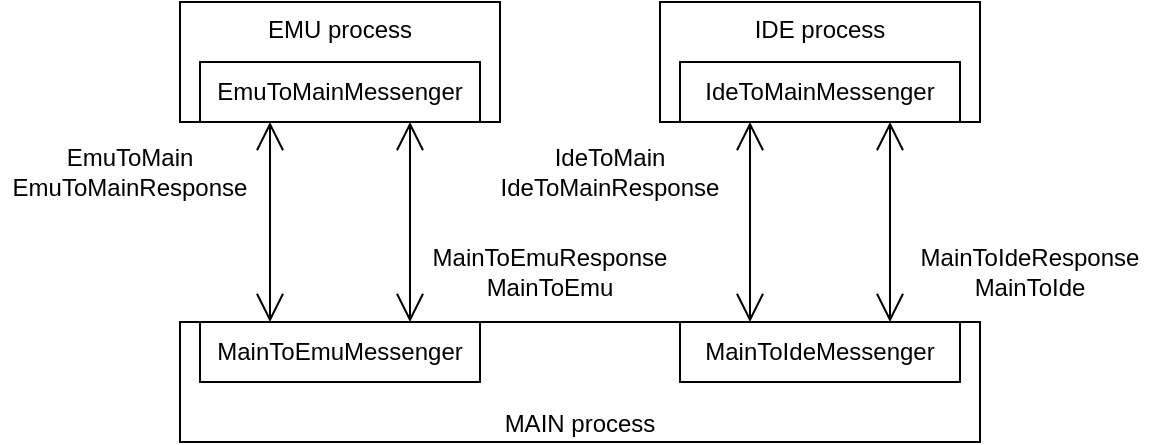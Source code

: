 <mxfile>
    <diagram id="gTCMe_e4FxtVxufkKrt0" name="Page-1">
        <mxGraphModel dx="771" dy="442" grid="1" gridSize="10" guides="1" tooltips="1" connect="1" arrows="1" fold="1" page="1" pageScale="1" pageWidth="827" pageHeight="1169" math="0" shadow="0">
            <root>
                <mxCell id="0"/>
                <mxCell id="1" parent="0"/>
                <mxCell id="2" value="EMU process" style="rounded=0;whiteSpace=wrap;html=1;verticalAlign=top;" vertex="1" parent="1">
                    <mxGeometry x="120" y="80" width="160" height="60" as="geometry"/>
                </mxCell>
                <mxCell id="3" value="IDE process" style="rounded=0;whiteSpace=wrap;html=1;verticalAlign=top;" vertex="1" parent="1">
                    <mxGeometry x="360" y="80" width="160" height="60" as="geometry"/>
                </mxCell>
                <mxCell id="4" value="EmuToMainMessenger" style="rounded=0;whiteSpace=wrap;html=1;" vertex="1" parent="1">
                    <mxGeometry x="130" y="110" width="140" height="30" as="geometry"/>
                </mxCell>
                <mxCell id="5" value="IdeToMainMessenger" style="rounded=0;whiteSpace=wrap;html=1;" vertex="1" parent="1">
                    <mxGeometry x="370" y="110" width="140" height="30" as="geometry"/>
                </mxCell>
                <mxCell id="6" value="MAIN process" style="rounded=0;whiteSpace=wrap;html=1;verticalAlign=bottom;" vertex="1" parent="1">
                    <mxGeometry x="120" y="240" width="400" height="60" as="geometry"/>
                </mxCell>
                <mxCell id="7" value="MainToEmuMessenger" style="rounded=0;whiteSpace=wrap;html=1;" vertex="1" parent="1">
                    <mxGeometry x="130" y="240" width="140" height="30" as="geometry"/>
                </mxCell>
                <mxCell id="8" value="MainToIdeMessenger" style="rounded=0;whiteSpace=wrap;html=1;" vertex="1" parent="1">
                    <mxGeometry x="370" y="240" width="140" height="30" as="geometry"/>
                </mxCell>
                <mxCell id="11" value="EmuToMain&lt;br&gt;EmuToMainResponse" style="text;html=1;strokeColor=none;fillColor=none;align=center;verticalAlign=middle;whiteSpace=wrap;rounded=0;" vertex="1" parent="1">
                    <mxGeometry x="30" y="150" width="130" height="30" as="geometry"/>
                </mxCell>
                <mxCell id="12" value="" style="endArrow=open;html=1;endFill=0;endSize=12;entryX=0.25;entryY=0;entryDx=0;entryDy=0;exitX=0.25;exitY=1;exitDx=0;exitDy=0;startArrow=open;startFill=0;startSize=12;" edge="1" parent="1" source="4" target="7">
                    <mxGeometry width="50" height="50" relative="1" as="geometry">
                        <mxPoint x="260" y="140" as="sourcePoint"/>
                        <mxPoint x="340" y="210" as="targetPoint"/>
                    </mxGeometry>
                </mxCell>
                <mxCell id="16" value="" style="endArrow=open;html=1;endFill=0;endSize=12;entryX=0.75;entryY=0;entryDx=0;entryDy=0;exitX=0.75;exitY=1;exitDx=0;exitDy=0;startArrow=open;startFill=0;startSize=12;" edge="1" parent="1" source="4" target="7">
                    <mxGeometry width="50" height="50" relative="1" as="geometry">
                        <mxPoint x="175" y="150" as="sourcePoint"/>
                        <mxPoint x="215" y="250" as="targetPoint"/>
                    </mxGeometry>
                </mxCell>
                <mxCell id="17" value="MainToEmuResponse&lt;br&gt;MainToEmu" style="text;html=1;strokeColor=none;fillColor=none;align=center;verticalAlign=middle;whiteSpace=wrap;rounded=0;" vertex="1" parent="1">
                    <mxGeometry x="240" y="200" width="130" height="30" as="geometry"/>
                </mxCell>
                <mxCell id="18" value="" style="endArrow=open;html=1;endFill=0;endSize=12;entryX=0.25;entryY=0;entryDx=0;entryDy=0;exitX=0.25;exitY=1;exitDx=0;exitDy=0;startArrow=open;startFill=0;startSize=12;" edge="1" parent="1" source="5" target="8">
                    <mxGeometry width="50" height="50" relative="1" as="geometry">
                        <mxPoint x="175" y="150" as="sourcePoint"/>
                        <mxPoint x="215" y="250" as="targetPoint"/>
                    </mxGeometry>
                </mxCell>
                <mxCell id="19" value="" style="endArrow=open;html=1;endFill=0;endSize=12;entryX=0.75;entryY=0;entryDx=0;entryDy=0;exitX=0.75;exitY=1;exitDx=0;exitDy=0;startArrow=open;startFill=0;startSize=12;" edge="1" parent="1" source="5" target="8">
                    <mxGeometry width="50" height="50" relative="1" as="geometry">
                        <mxPoint x="415" y="150" as="sourcePoint"/>
                        <mxPoint x="375" y="250" as="targetPoint"/>
                    </mxGeometry>
                </mxCell>
                <mxCell id="20" value="MainToIdeResponse&lt;br&gt;MainToIde" style="text;html=1;strokeColor=none;fillColor=none;align=center;verticalAlign=middle;whiteSpace=wrap;rounded=0;" vertex="1" parent="1">
                    <mxGeometry x="480" y="200" width="130" height="30" as="geometry"/>
                </mxCell>
                <mxCell id="22" value="IdeToMain&lt;br&gt;IdeToMainResponse" style="text;html=1;strokeColor=none;fillColor=none;align=center;verticalAlign=middle;whiteSpace=wrap;rounded=0;" vertex="1" parent="1">
                    <mxGeometry x="270" y="150" width="130" height="30" as="geometry"/>
                </mxCell>
            </root>
        </mxGraphModel>
    </diagram>
</mxfile>